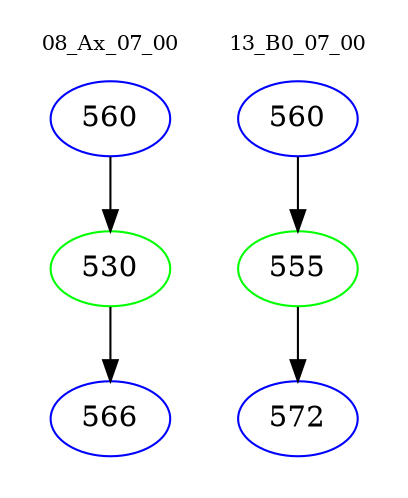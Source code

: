 digraph{
subgraph cluster_0 {
color = white
label = "08_Ax_07_00";
fontsize=10;
T0_560 [label="560", color="blue"]
T0_560 -> T0_530 [color="black"]
T0_530 [label="530", color="green"]
T0_530 -> T0_566 [color="black"]
T0_566 [label="566", color="blue"]
}
subgraph cluster_1 {
color = white
label = "13_B0_07_00";
fontsize=10;
T1_560 [label="560", color="blue"]
T1_560 -> T1_555 [color="black"]
T1_555 [label="555", color="green"]
T1_555 -> T1_572 [color="black"]
T1_572 [label="572", color="blue"]
}
}
